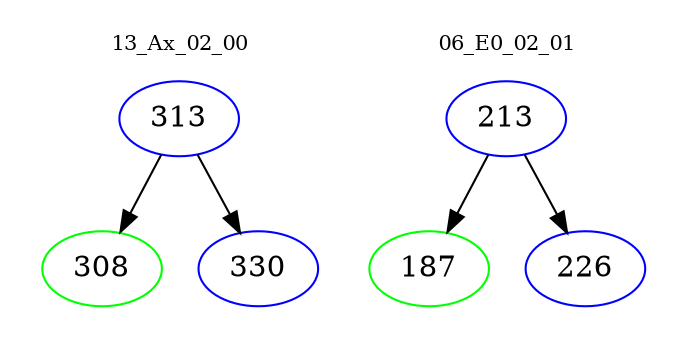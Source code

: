 digraph{
subgraph cluster_0 {
color = white
label = "13_Ax_02_00";
fontsize=10;
T0_313 [label="313", color="blue"]
T0_313 -> T0_308 [color="black"]
T0_308 [label="308", color="green"]
T0_313 -> T0_330 [color="black"]
T0_330 [label="330", color="blue"]
}
subgraph cluster_1 {
color = white
label = "06_E0_02_01";
fontsize=10;
T1_213 [label="213", color="blue"]
T1_213 -> T1_187 [color="black"]
T1_187 [label="187", color="green"]
T1_213 -> T1_226 [color="black"]
T1_226 [label="226", color="blue"]
}
}
